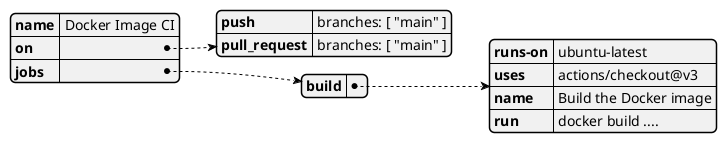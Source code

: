 @startyaml
name: Docker Image CI

on:
  push: branches: [ "main" ]
  pull_request: branches: [ "main" ]

jobs:

  build:

    runs-on: ubuntu-latest

    uses: actions/checkout@v3
    name: Build the Docker image
    run: "docker build ...."
@endyaml
